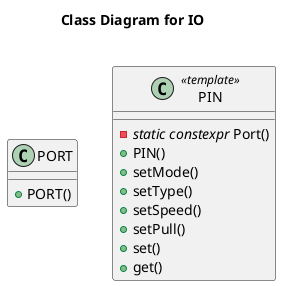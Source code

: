 @startuml CLD_IO
title Class Diagram for **IO** \n

class PORT {
    'Properties

    'Methods
    + PORT()
}

class PIN <<template>> {
    'Properties

    'Methods
    - //static constexpr// Port()
    + PIN()
    + setMode()
    + setType()
    + setSpeed()
    + setPull()
    + set()
    + get()
}

@enduml